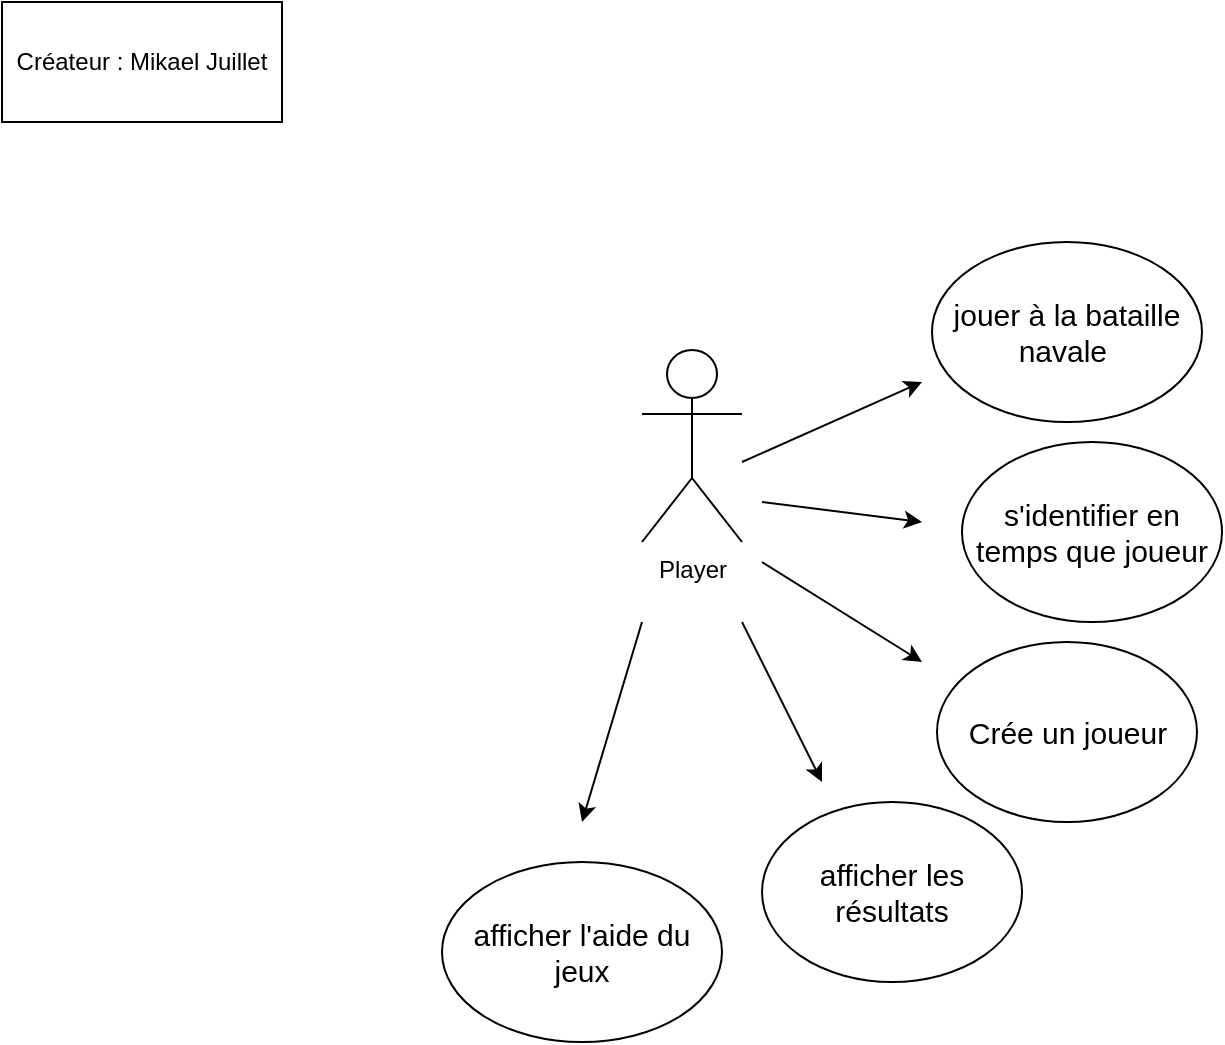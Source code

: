 <mxfile version="12.7.9" type="device"><diagram id="JdgeOtcQYHpf-XyoqAVh" name="Page-1"><mxGraphModel dx="526" dy="593" grid="1" gridSize="10" guides="1" tooltips="1" connect="1" arrows="1" fold="1" page="1" pageScale="1" pageWidth="1169" pageHeight="827" math="0" shadow="0"><root><mxCell id="0"/><mxCell id="1" parent="0"/><mxCell id="VeXq-ud_x_8XjLMIkcGV-1" value="Player" style="shape=umlActor;verticalLabelPosition=bottom;labelBackgroundColor=#ffffff;verticalAlign=top;html=1;outlineConnect=0;" parent="1" vertex="1"><mxGeometry x="380" y="214" width="50" height="96" as="geometry"/></mxCell><mxCell id="VeXq-ud_x_8XjLMIkcGV-3" value="jouer à la bataille navale&amp;nbsp;" style="ellipse;whiteSpace=wrap;html=1;fontSize=15;" parent="1" vertex="1"><mxGeometry x="525" y="160" width="135" height="90" as="geometry"/></mxCell><mxCell id="VeXq-ud_x_8XjLMIkcGV-4" value="s'identifier en temps que joueur" style="ellipse;whiteSpace=wrap;html=1;fontSize=15;" parent="1" vertex="1"><mxGeometry x="540" y="260" width="130" height="90" as="geometry"/></mxCell><mxCell id="VeXq-ud_x_8XjLMIkcGV-5" value="Crée un joueur" style="ellipse;whiteSpace=wrap;html=1;fontSize=15;" parent="1" vertex="1"><mxGeometry x="527.5" y="360" width="130" height="90" as="geometry"/></mxCell><mxCell id="VeXq-ud_x_8XjLMIkcGV-6" value="afficher les résultats" style="ellipse;whiteSpace=wrap;html=1;fontSize=15;" parent="1" vertex="1"><mxGeometry x="440" y="440" width="130" height="90" as="geometry"/></mxCell><mxCell id="VeXq-ud_x_8XjLMIkcGV-7" value="afficher l'aide du jeux" style="ellipse;whiteSpace=wrap;html=1;fontSize=15;" parent="1" vertex="1"><mxGeometry x="280" y="470" width="140" height="90" as="geometry"/></mxCell><mxCell id="VeXq-ud_x_8XjLMIkcGV-10" value="" style="endArrow=classic;html=1;fontSize=15;" parent="1" edge="1"><mxGeometry width="50" height="50" relative="1" as="geometry"><mxPoint x="430" y="270" as="sourcePoint"/><mxPoint x="520" y="230" as="targetPoint"/></mxGeometry></mxCell><mxCell id="VeXq-ud_x_8XjLMIkcGV-11" value="" style="endArrow=classic;html=1;fontSize=15;" parent="1" edge="1"><mxGeometry width="50" height="50" relative="1" as="geometry"><mxPoint x="440" y="290" as="sourcePoint"/><mxPoint x="520" y="300" as="targetPoint"/></mxGeometry></mxCell><mxCell id="VeXq-ud_x_8XjLMIkcGV-12" value="" style="endArrow=classic;html=1;fontSize=15;" parent="1" edge="1"><mxGeometry width="50" height="50" relative="1" as="geometry"><mxPoint x="440" y="320" as="sourcePoint"/><mxPoint x="520" y="370" as="targetPoint"/></mxGeometry></mxCell><mxCell id="VeXq-ud_x_8XjLMIkcGV-13" value="" style="endArrow=classic;html=1;fontSize=15;" parent="1" edge="1"><mxGeometry width="50" height="50" relative="1" as="geometry"><mxPoint x="430" y="350" as="sourcePoint"/><mxPoint x="470" y="430" as="targetPoint"/></mxGeometry></mxCell><mxCell id="VeXq-ud_x_8XjLMIkcGV-14" value="" style="endArrow=classic;html=1;fontSize=15;" parent="1" edge="1"><mxGeometry width="50" height="50" relative="1" as="geometry"><mxPoint x="380" y="350" as="sourcePoint"/><mxPoint x="350" y="450" as="targetPoint"/></mxGeometry></mxCell><mxCell id="62vZyWXTX0me0ZxhvO71-1" value="Créateur : Mikael Juillet" style="rounded=0;whiteSpace=wrap;html=1;" vertex="1" parent="1"><mxGeometry x="60" y="40" width="140" height="60" as="geometry"/></mxCell></root></mxGraphModel></diagram></mxfile>